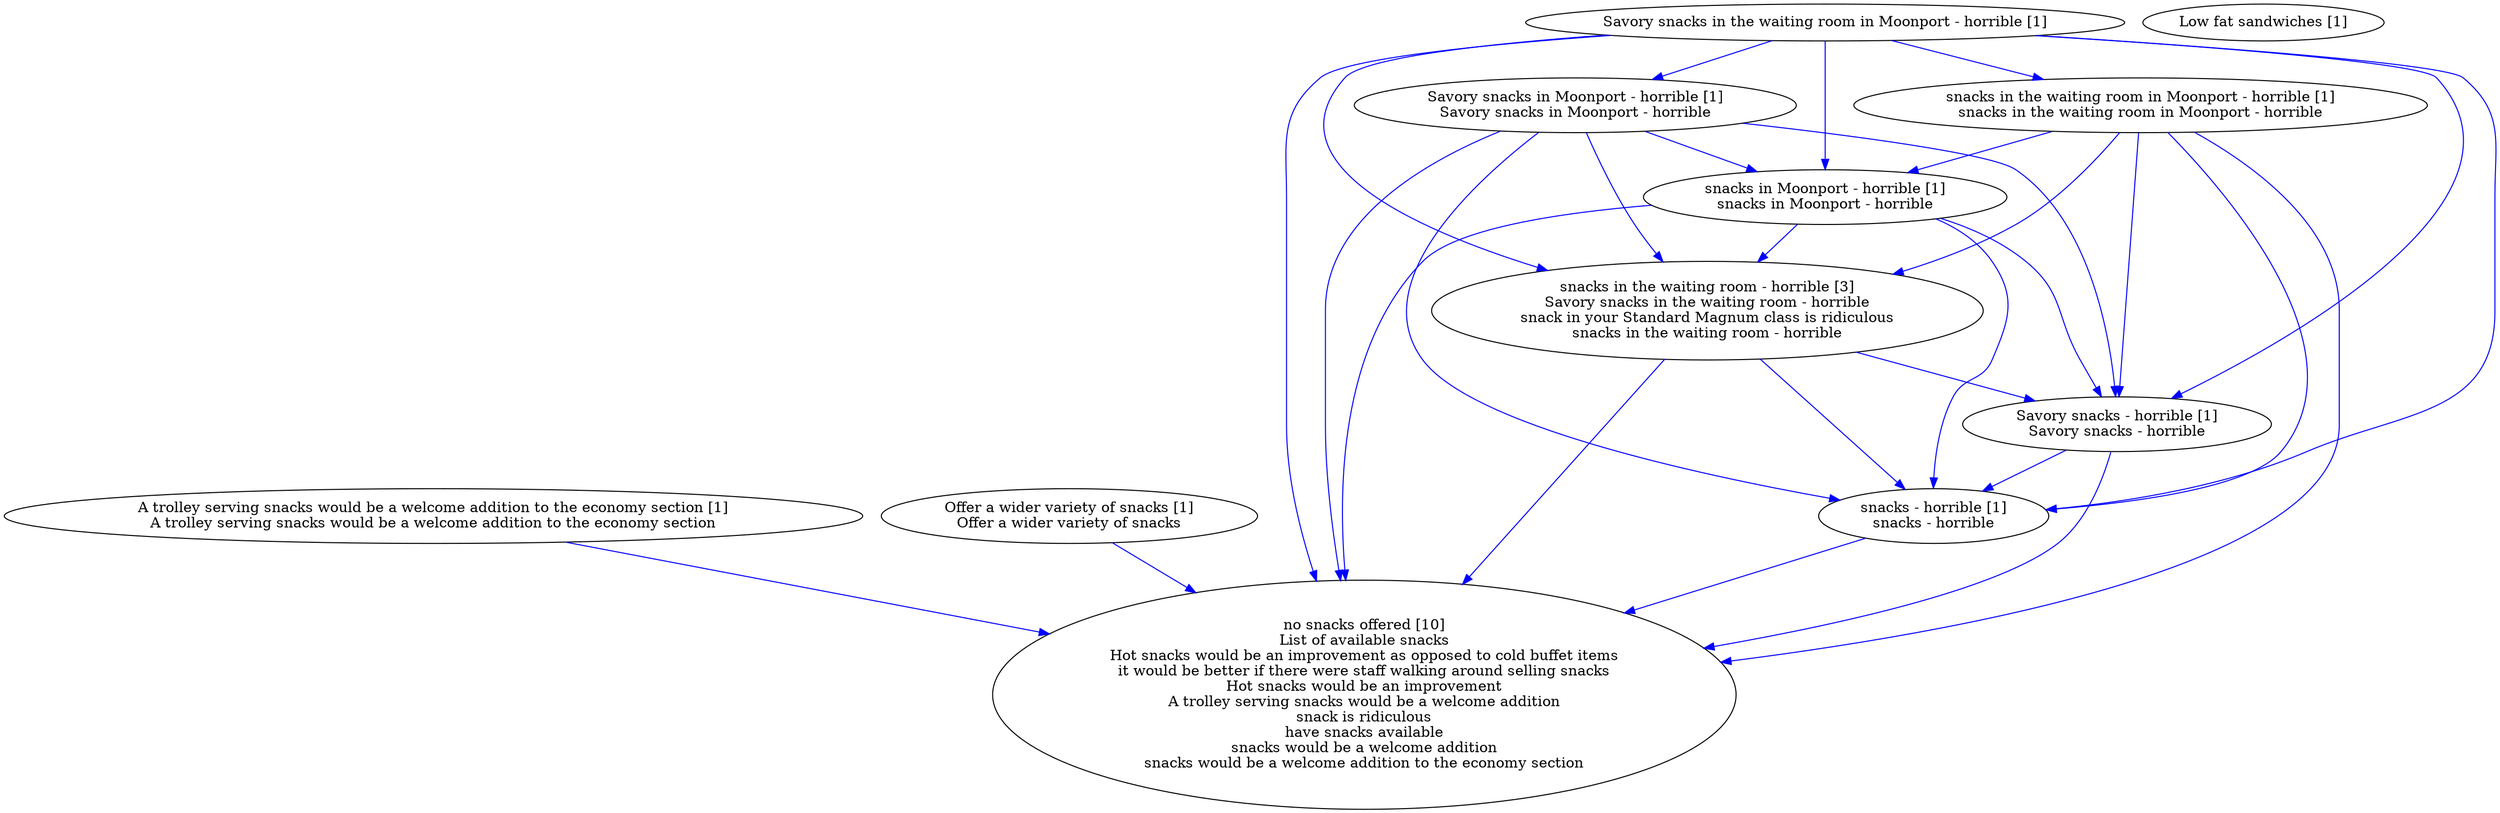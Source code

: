 digraph collapsedGraph {
"snacks in the waiting room - horrible [3]\nSavory snacks in the waiting room - horrible\nsnack in your Standard Magnum class is ridiculous\nsnacks in the waiting room - horrible""no snacks offered [10]\nList of available snacks\nHot snacks would be an improvement as opposed to cold buffet items\nit would be better if there were staff walking around selling snacks\nHot snacks would be an improvement\nA trolley serving snacks would be a welcome addition\nsnack is ridiculous\nhave snacks available\nsnacks would be a welcome addition\nsnacks would be a welcome addition to the economy section""A trolley serving snacks would be a welcome addition to the economy section [1]\nA trolley serving snacks would be a welcome addition to the economy section""Low fat sandwiches [1]""Offer a wider variety of snacks [1]\nOffer a wider variety of snacks""Savory snacks in the waiting room in Moonport - horrible [1]""Savory snacks in Moonport - horrible [1]\nSavory snacks in Moonport - horrible""Savory snacks - horrible [1]\nSavory snacks - horrible""snacks - horrible [1]\nsnacks - horrible""snacks in Moonport - horrible [1]\nsnacks in Moonport - horrible""snacks in the waiting room in Moonport - horrible [1]\nsnacks in the waiting room in Moonport - horrible""Savory snacks in the waiting room in Moonport - horrible [1]" -> "Savory snacks in Moonport - horrible [1]\nSavory snacks in Moonport - horrible" [color=blue]
"Savory snacks in Moonport - horrible [1]\nSavory snacks in Moonport - horrible" -> "Savory snacks - horrible [1]\nSavory snacks - horrible" [color=blue]
"Savory snacks - horrible [1]\nSavory snacks - horrible" -> "snacks - horrible [1]\nsnacks - horrible" [color=blue]
"Savory snacks in Moonport - horrible [1]\nSavory snacks in Moonport - horrible" -> "snacks in Moonport - horrible [1]\nsnacks in Moonport - horrible" [color=blue]
"snacks in Moonport - horrible [1]\nsnacks in Moonport - horrible" -> "snacks - horrible [1]\nsnacks - horrible" [color=blue]
"Savory snacks in the waiting room in Moonport - horrible [1]" -> "snacks in the waiting room in Moonport - horrible [1]\nsnacks in the waiting room in Moonport - horrible" [color=blue]
"snacks in the waiting room in Moonport - horrible [1]\nsnacks in the waiting room in Moonport - horrible" -> "snacks in Moonport - horrible [1]\nsnacks in Moonport - horrible" [color=blue]
"Savory snacks in the waiting room in Moonport - horrible [1]" -> "Savory snacks - horrible [1]\nSavory snacks - horrible" [color=blue]
"Savory snacks in the waiting room in Moonport - horrible [1]" -> "snacks in Moonport - horrible [1]\nsnacks in Moonport - horrible" [color=blue]
"Savory snacks in Moonport - horrible [1]\nSavory snacks in Moonport - horrible" -> "snacks - horrible [1]\nsnacks - horrible" [color=blue]
"snacks in the waiting room in Moonport - horrible [1]\nsnacks in the waiting room in Moonport - horrible" -> "snacks - horrible [1]\nsnacks - horrible" [color=blue]
"Savory snacks in the waiting room in Moonport - horrible [1]" -> "snacks - horrible [1]\nsnacks - horrible" [color=blue]
"Savory snacks in the waiting room in Moonport - horrible [1]" -> "snacks in the waiting room - horrible [3]\nSavory snacks in the waiting room - horrible\nsnack in your Standard Magnum class is ridiculous\nsnacks in the waiting room - horrible" [color=blue]
"Savory snacks in Moonport - horrible [1]\nSavory snacks in Moonport - horrible" -> "snacks in the waiting room - horrible [3]\nSavory snacks in the waiting room - horrible\nsnack in your Standard Magnum class is ridiculous\nsnacks in the waiting room - horrible" [color=blue]
"snacks in Moonport - horrible [1]\nsnacks in Moonport - horrible" -> "snacks in the waiting room - horrible [3]\nSavory snacks in the waiting room - horrible\nsnack in your Standard Magnum class is ridiculous\nsnacks in the waiting room - horrible" [color=blue]
"snacks in the waiting room in Moonport - horrible [1]\nsnacks in the waiting room in Moonport - horrible" -> "snacks in the waiting room - horrible [3]\nSavory snacks in the waiting room - horrible\nsnack in your Standard Magnum class is ridiculous\nsnacks in the waiting room - horrible" [color=blue]
"A trolley serving snacks would be a welcome addition to the economy section [1]\nA trolley serving snacks would be a welcome addition to the economy section" -> "no snacks offered [10]\nList of available snacks\nHot snacks would be an improvement as opposed to cold buffet items\nit would be better if there were staff walking around selling snacks\nHot snacks would be an improvement\nA trolley serving snacks would be a welcome addition\nsnack is ridiculous\nhave snacks available\nsnacks would be a welcome addition\nsnacks would be a welcome addition to the economy section" [color=blue]
"snacks in the waiting room - horrible [3]\nSavory snacks in the waiting room - horrible\nsnack in your Standard Magnum class is ridiculous\nsnacks in the waiting room - horrible" -> "snacks - horrible [1]\nsnacks - horrible" [color=blue]
"snacks in the waiting room - horrible [3]\nSavory snacks in the waiting room - horrible\nsnack in your Standard Magnum class is ridiculous\nsnacks in the waiting room - horrible" -> "no snacks offered [10]\nList of available snacks\nHot snacks would be an improvement as opposed to cold buffet items\nit would be better if there were staff walking around selling snacks\nHot snacks would be an improvement\nA trolley serving snacks would be a welcome addition\nsnack is ridiculous\nhave snacks available\nsnacks would be a welcome addition\nsnacks would be a welcome addition to the economy section" [color=blue]
"Offer a wider variety of snacks [1]\nOffer a wider variety of snacks" -> "no snacks offered [10]\nList of available snacks\nHot snacks would be an improvement as opposed to cold buffet items\nit would be better if there were staff walking around selling snacks\nHot snacks would be an improvement\nA trolley serving snacks would be a welcome addition\nsnack is ridiculous\nhave snacks available\nsnacks would be a welcome addition\nsnacks would be a welcome addition to the economy section" [color=blue]
"Savory snacks in the waiting room in Moonport - horrible [1]" -> "no snacks offered [10]\nList of available snacks\nHot snacks would be an improvement as opposed to cold buffet items\nit would be better if there were staff walking around selling snacks\nHot snacks would be an improvement\nA trolley serving snacks would be a welcome addition\nsnack is ridiculous\nhave snacks available\nsnacks would be a welcome addition\nsnacks would be a welcome addition to the economy section" [color=blue]
"Savory snacks in Moonport - horrible [1]\nSavory snacks in Moonport - horrible" -> "no snacks offered [10]\nList of available snacks\nHot snacks would be an improvement as opposed to cold buffet items\nit would be better if there were staff walking around selling snacks\nHot snacks would be an improvement\nA trolley serving snacks would be a welcome addition\nsnack is ridiculous\nhave snacks available\nsnacks would be a welcome addition\nsnacks would be a welcome addition to the economy section" [color=blue]
"Savory snacks - horrible [1]\nSavory snacks - horrible" -> "no snacks offered [10]\nList of available snacks\nHot snacks would be an improvement as opposed to cold buffet items\nit would be better if there were staff walking around selling snacks\nHot snacks would be an improvement\nA trolley serving snacks would be a welcome addition\nsnack is ridiculous\nhave snacks available\nsnacks would be a welcome addition\nsnacks would be a welcome addition to the economy section" [color=blue]
"snacks - horrible [1]\nsnacks - horrible" -> "no snacks offered [10]\nList of available snacks\nHot snacks would be an improvement as opposed to cold buffet items\nit would be better if there were staff walking around selling snacks\nHot snacks would be an improvement\nA trolley serving snacks would be a welcome addition\nsnack is ridiculous\nhave snacks available\nsnacks would be a welcome addition\nsnacks would be a welcome addition to the economy section" [color=blue]
"snacks in Moonport - horrible [1]\nsnacks in Moonport - horrible" -> "Savory snacks - horrible [1]\nSavory snacks - horrible" [color=blue]
"snacks in Moonport - horrible [1]\nsnacks in Moonport - horrible" -> "no snacks offered [10]\nList of available snacks\nHot snacks would be an improvement as opposed to cold buffet items\nit would be better if there were staff walking around selling snacks\nHot snacks would be an improvement\nA trolley serving snacks would be a welcome addition\nsnack is ridiculous\nhave snacks available\nsnacks would be a welcome addition\nsnacks would be a welcome addition to the economy section" [color=blue]
"snacks in the waiting room - horrible [3]\nSavory snacks in the waiting room - horrible\nsnack in your Standard Magnum class is ridiculous\nsnacks in the waiting room - horrible" -> "Savory snacks - horrible [1]\nSavory snacks - horrible" [color=blue]
"snacks in the waiting room in Moonport - horrible [1]\nsnacks in the waiting room in Moonport - horrible" -> "Savory snacks - horrible [1]\nSavory snacks - horrible" [color=blue]
"snacks in the waiting room in Moonport - horrible [1]\nsnacks in the waiting room in Moonport - horrible" -> "no snacks offered [10]\nList of available snacks\nHot snacks would be an improvement as opposed to cold buffet items\nit would be better if there were staff walking around selling snacks\nHot snacks would be an improvement\nA trolley serving snacks would be a welcome addition\nsnack is ridiculous\nhave snacks available\nsnacks would be a welcome addition\nsnacks would be a welcome addition to the economy section" [color=blue]
}